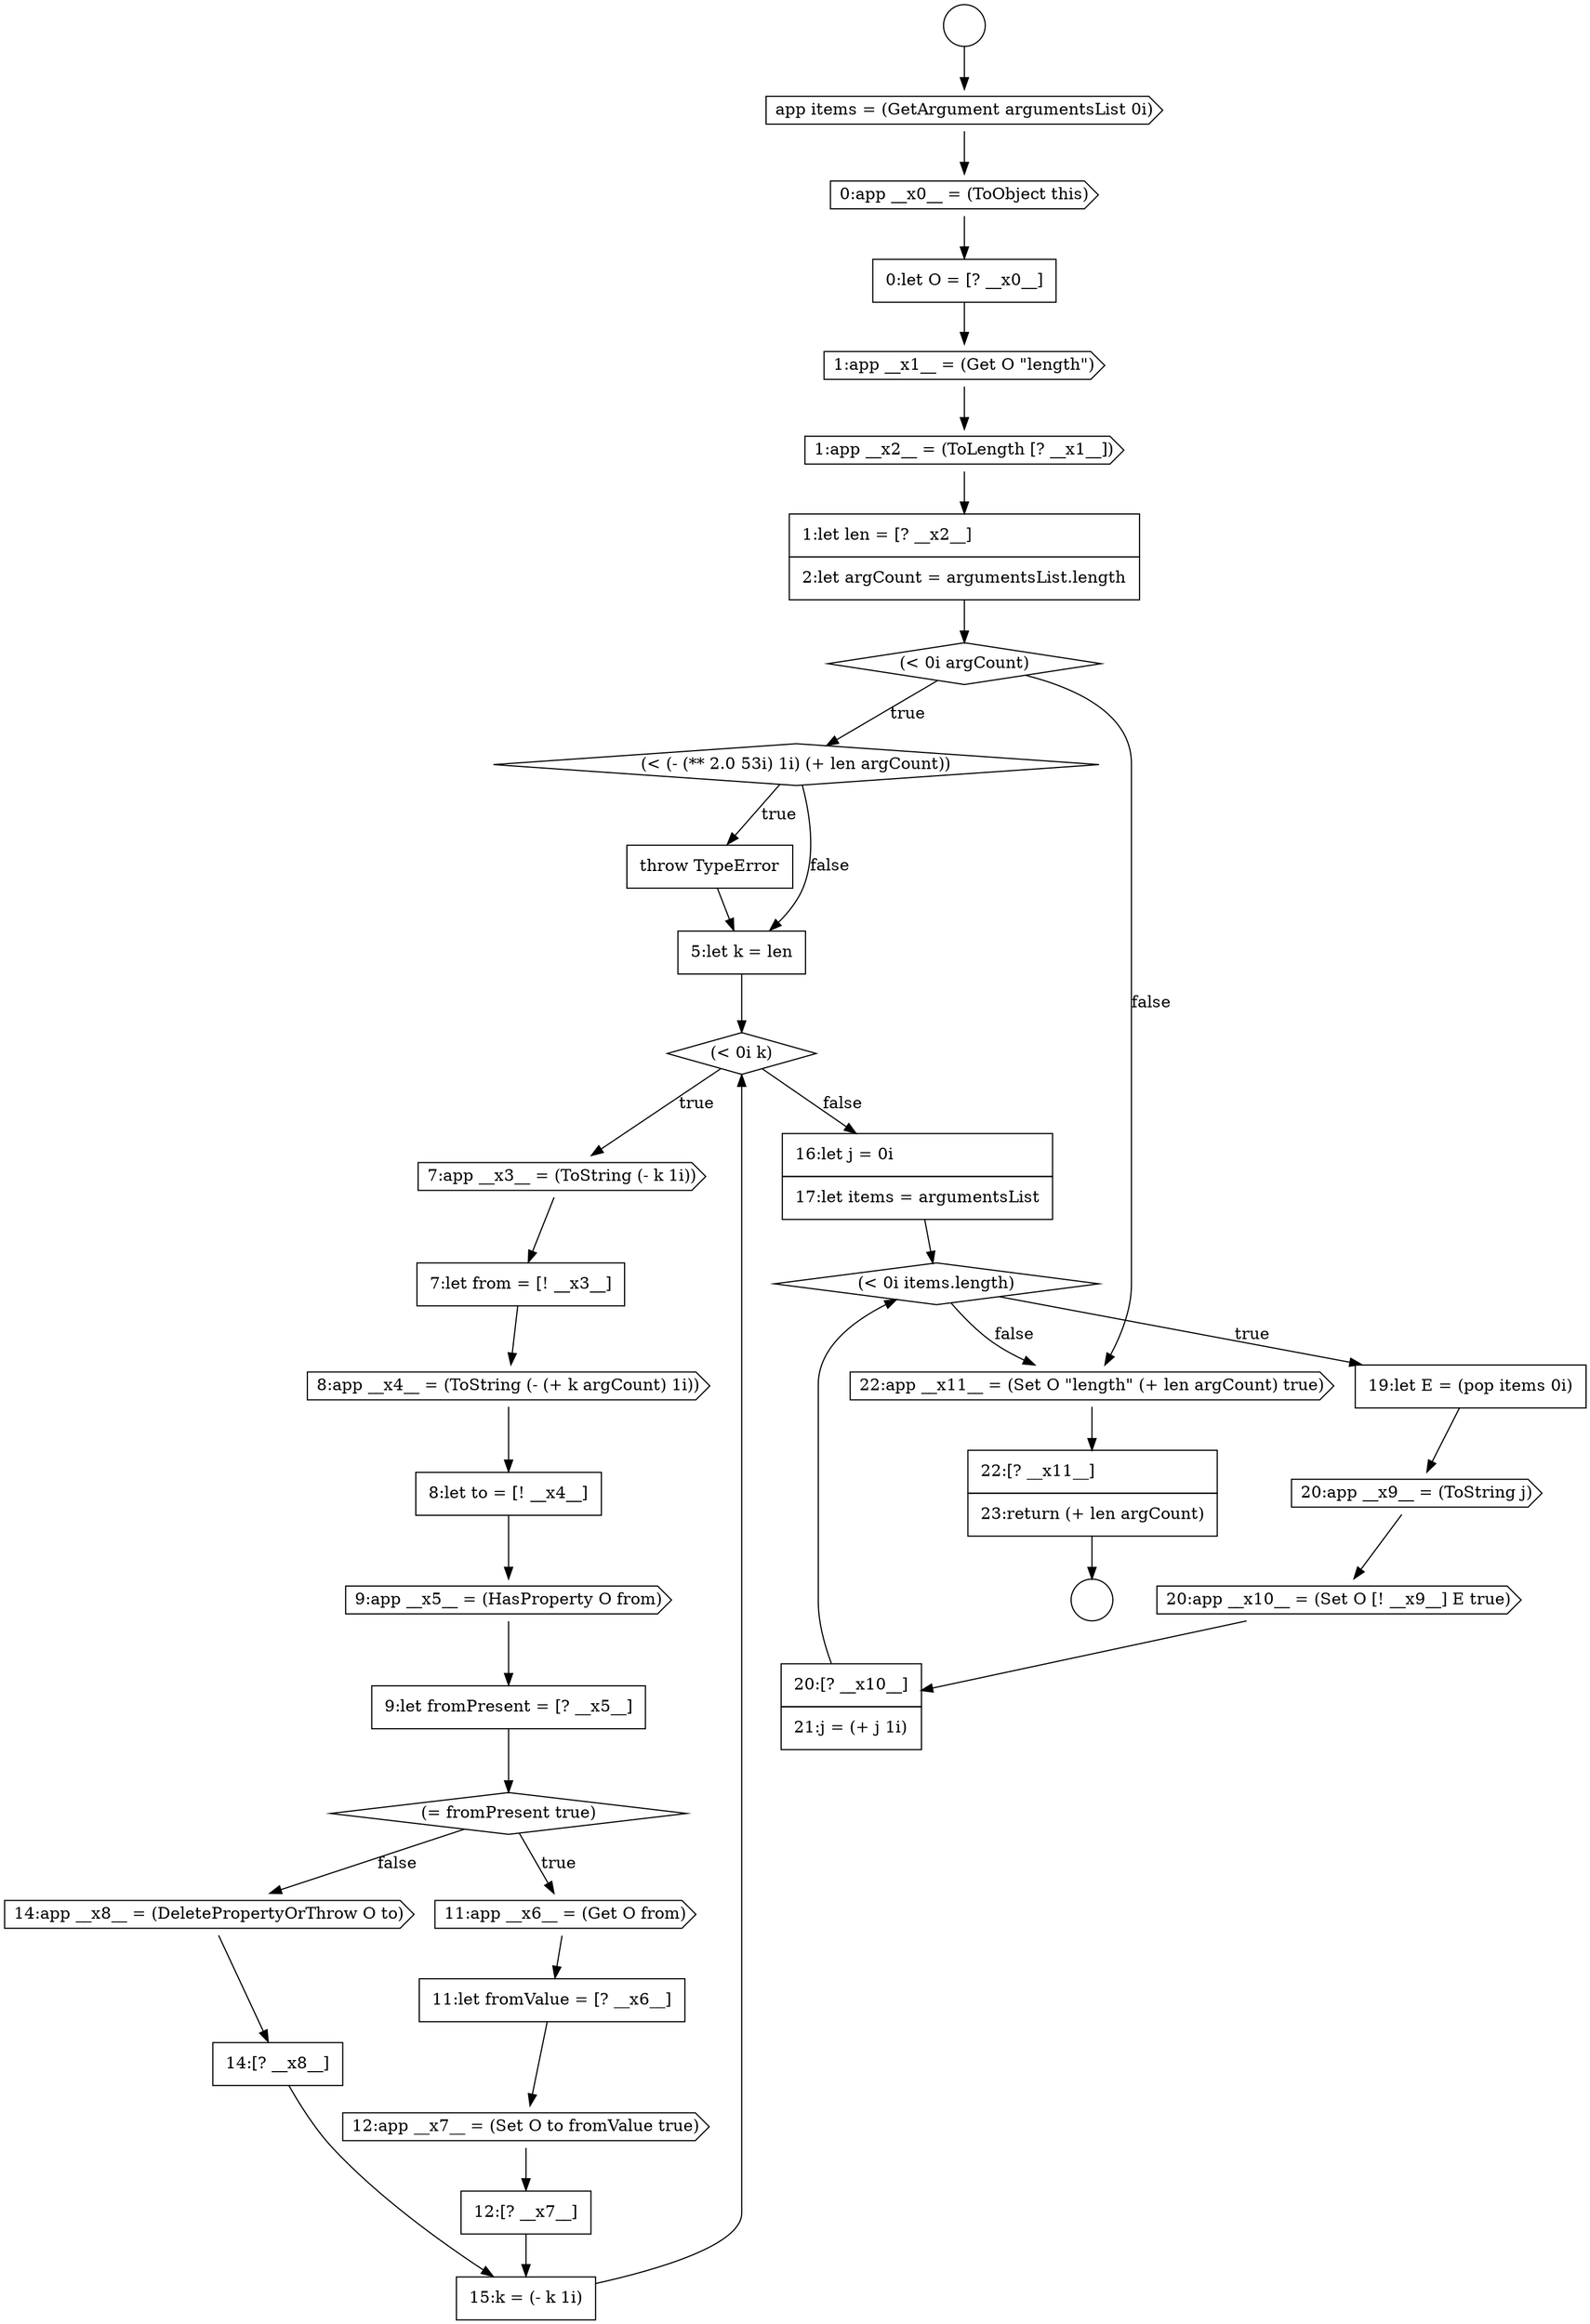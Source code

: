 digraph {
  node15380 [shape=diamond, label=<<font color="black">(&lt; (- (** 2.0 53i) 1i) (+ len argCount))</font>> color="black" fillcolor="white" style=filled]
  node15384 [shape=cds, label=<<font color="black">7:app __x3__ = (ToString (- k 1i))</font>> color="black" fillcolor="white" style=filled]
  node15403 [shape=none, margin=0, label=<<font color="black">
    <table border="0" cellborder="1" cellspacing="0" cellpadding="10">
      <tr><td align="left">20:[? __x10__]</td></tr>
      <tr><td align="left">21:j = (+ j 1i)</td></tr>
    </table>
  </font>> color="black" fillcolor="white" style=filled]
  node15398 [shape=none, margin=0, label=<<font color="black">
    <table border="0" cellborder="1" cellspacing="0" cellpadding="10">
      <tr><td align="left">16:let j = 0i</td></tr>
      <tr><td align="left">17:let items = argumentsList</td></tr>
    </table>
  </font>> color="black" fillcolor="white" style=filled]
  node15383 [shape=diamond, label=<<font color="black">(&lt; 0i k)</font>> color="black" fillcolor="white" style=filled]
  node15373 [shape=cds, label=<<font color="black">app items = (GetArgument argumentsList 0i)</font>> color="black" fillcolor="white" style=filled]
  node15388 [shape=cds, label=<<font color="black">9:app __x5__ = (HasProperty O from)</font>> color="black" fillcolor="white" style=filled]
  node15395 [shape=cds, label=<<font color="black">14:app __x8__ = (DeletePropertyOrThrow O to)</font>> color="black" fillcolor="white" style=filled]
  node15401 [shape=cds, label=<<font color="black">20:app __x9__ = (ToString j)</font>> color="black" fillcolor="white" style=filled]
  node15405 [shape=none, margin=0, label=<<font color="black">
    <table border="0" cellborder="1" cellspacing="0" cellpadding="10">
      <tr><td align="left">22:[? __x11__]</td></tr>
      <tr><td align="left">23:return (+ len argCount)</td></tr>
    </table>
  </font>> color="black" fillcolor="white" style=filled]
  node15375 [shape=none, margin=0, label=<<font color="black">
    <table border="0" cellborder="1" cellspacing="0" cellpadding="10">
      <tr><td align="left">0:let O = [? __x0__]</td></tr>
    </table>
  </font>> color="black" fillcolor="white" style=filled]
  node15396 [shape=none, margin=0, label=<<font color="black">
    <table border="0" cellborder="1" cellspacing="0" cellpadding="10">
      <tr><td align="left">14:[? __x8__]</td></tr>
    </table>
  </font>> color="black" fillcolor="white" style=filled]
  node15397 [shape=none, margin=0, label=<<font color="black">
    <table border="0" cellborder="1" cellspacing="0" cellpadding="10">
      <tr><td align="left">15:k = (- k 1i)</td></tr>
    </table>
  </font>> color="black" fillcolor="white" style=filled]
  node15377 [shape=cds, label=<<font color="black">1:app __x2__ = (ToLength [? __x1__])</font>> color="black" fillcolor="white" style=filled]
  node15404 [shape=cds, label=<<font color="black">22:app __x11__ = (Set O &quot;length&quot; (+ len argCount) true)</font>> color="black" fillcolor="white" style=filled]
  node15371 [shape=circle label=" " color="black" fillcolor="white" style=filled]
  node15393 [shape=cds, label=<<font color="black">12:app __x7__ = (Set O to fromValue true)</font>> color="black" fillcolor="white" style=filled]
  node15376 [shape=cds, label=<<font color="black">1:app __x1__ = (Get O &quot;length&quot;)</font>> color="black" fillcolor="white" style=filled]
  node15387 [shape=none, margin=0, label=<<font color="black">
    <table border="0" cellborder="1" cellspacing="0" cellpadding="10">
      <tr><td align="left">8:let to = [! __x4__]</td></tr>
    </table>
  </font>> color="black" fillcolor="white" style=filled]
  node15372 [shape=circle label=" " color="black" fillcolor="white" style=filled]
  node15394 [shape=none, margin=0, label=<<font color="black">
    <table border="0" cellborder="1" cellspacing="0" cellpadding="10">
      <tr><td align="left">12:[? __x7__]</td></tr>
    </table>
  </font>> color="black" fillcolor="white" style=filled]
  node15402 [shape=cds, label=<<font color="black">20:app __x10__ = (Set O [! __x9__] E true)</font>> color="black" fillcolor="white" style=filled]
  node15379 [shape=diamond, label=<<font color="black">(&lt; 0i argCount)</font>> color="black" fillcolor="white" style=filled]
  node15392 [shape=none, margin=0, label=<<font color="black">
    <table border="0" cellborder="1" cellspacing="0" cellpadding="10">
      <tr><td align="left">11:let fromValue = [? __x6__]</td></tr>
    </table>
  </font>> color="black" fillcolor="white" style=filled]
  node15374 [shape=cds, label=<<font color="black">0:app __x0__ = (ToObject this)</font>> color="black" fillcolor="white" style=filled]
  node15399 [shape=diamond, label=<<font color="black">(&lt; 0i items.length)</font>> color="black" fillcolor="white" style=filled]
  node15391 [shape=cds, label=<<font color="black">11:app __x6__ = (Get O from)</font>> color="black" fillcolor="white" style=filled]
  node15382 [shape=none, margin=0, label=<<font color="black">
    <table border="0" cellborder="1" cellspacing="0" cellpadding="10">
      <tr><td align="left">5:let k = len</td></tr>
    </table>
  </font>> color="black" fillcolor="white" style=filled]
  node15389 [shape=none, margin=0, label=<<font color="black">
    <table border="0" cellborder="1" cellspacing="0" cellpadding="10">
      <tr><td align="left">9:let fromPresent = [? __x5__]</td></tr>
    </table>
  </font>> color="black" fillcolor="white" style=filled]
  node15378 [shape=none, margin=0, label=<<font color="black">
    <table border="0" cellborder="1" cellspacing="0" cellpadding="10">
      <tr><td align="left">1:let len = [? __x2__]</td></tr>
      <tr><td align="left">2:let argCount = argumentsList.length</td></tr>
    </table>
  </font>> color="black" fillcolor="white" style=filled]
  node15385 [shape=none, margin=0, label=<<font color="black">
    <table border="0" cellborder="1" cellspacing="0" cellpadding="10">
      <tr><td align="left">7:let from = [! __x3__]</td></tr>
    </table>
  </font>> color="black" fillcolor="white" style=filled]
  node15400 [shape=none, margin=0, label=<<font color="black">
    <table border="0" cellborder="1" cellspacing="0" cellpadding="10">
      <tr><td align="left">19:let E = (pop items 0i)</td></tr>
    </table>
  </font>> color="black" fillcolor="white" style=filled]
  node15390 [shape=diamond, label=<<font color="black">(= fromPresent true)</font>> color="black" fillcolor="white" style=filled]
  node15381 [shape=none, margin=0, label=<<font color="black">
    <table border="0" cellborder="1" cellspacing="0" cellpadding="10">
      <tr><td align="left">throw TypeError</td></tr>
    </table>
  </font>> color="black" fillcolor="white" style=filled]
  node15386 [shape=cds, label=<<font color="black">8:app __x4__ = (ToString (- (+ k argCount) 1i))</font>> color="black" fillcolor="white" style=filled]
  node15395 -> node15396 [ color="black"]
  node15393 -> node15394 [ color="black"]
  node15401 -> node15402 [ color="black"]
  node15373 -> node15374 [ color="black"]
  node15402 -> node15403 [ color="black"]
  node15400 -> node15401 [ color="black"]
  node15403 -> node15399 [ color="black"]
  node15387 -> node15388 [ color="black"]
  node15379 -> node15380 [label=<<font color="black">true</font>> color="black"]
  node15379 -> node15404 [label=<<font color="black">false</font>> color="black"]
  node15398 -> node15399 [ color="black"]
  node15392 -> node15393 [ color="black"]
  node15388 -> node15389 [ color="black"]
  node15371 -> node15373 [ color="black"]
  node15394 -> node15397 [ color="black"]
  node15382 -> node15383 [ color="black"]
  node15405 -> node15372 [ color="black"]
  node15375 -> node15376 [ color="black"]
  node15384 -> node15385 [ color="black"]
  node15378 -> node15379 [ color="black"]
  node15385 -> node15386 [ color="black"]
  node15391 -> node15392 [ color="black"]
  node15396 -> node15397 [ color="black"]
  node15404 -> node15405 [ color="black"]
  node15376 -> node15377 [ color="black"]
  node15381 -> node15382 [ color="black"]
  node15399 -> node15400 [label=<<font color="black">true</font>> color="black"]
  node15399 -> node15404 [label=<<font color="black">false</font>> color="black"]
  node15386 -> node15387 [ color="black"]
  node15377 -> node15378 [ color="black"]
  node15383 -> node15384 [label=<<font color="black">true</font>> color="black"]
  node15383 -> node15398 [label=<<font color="black">false</font>> color="black"]
  node15380 -> node15381 [label=<<font color="black">true</font>> color="black"]
  node15380 -> node15382 [label=<<font color="black">false</font>> color="black"]
  node15374 -> node15375 [ color="black"]
  node15389 -> node15390 [ color="black"]
  node15397 -> node15383 [ color="black"]
  node15390 -> node15391 [label=<<font color="black">true</font>> color="black"]
  node15390 -> node15395 [label=<<font color="black">false</font>> color="black"]
}
